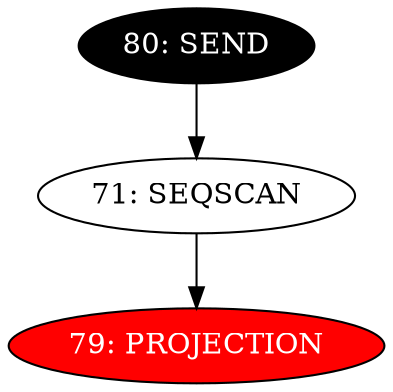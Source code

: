 digraph name {
71 [label="71: SEQSCAN" ];
71 -> 79;
79 [label="79: PROJECTION" fontcolor="white" style="filled" fillcolor="red"];
80 [label="80: SEND" fontcolor="white" style="filled" fillcolor="black"];
80 -> 71;

}

